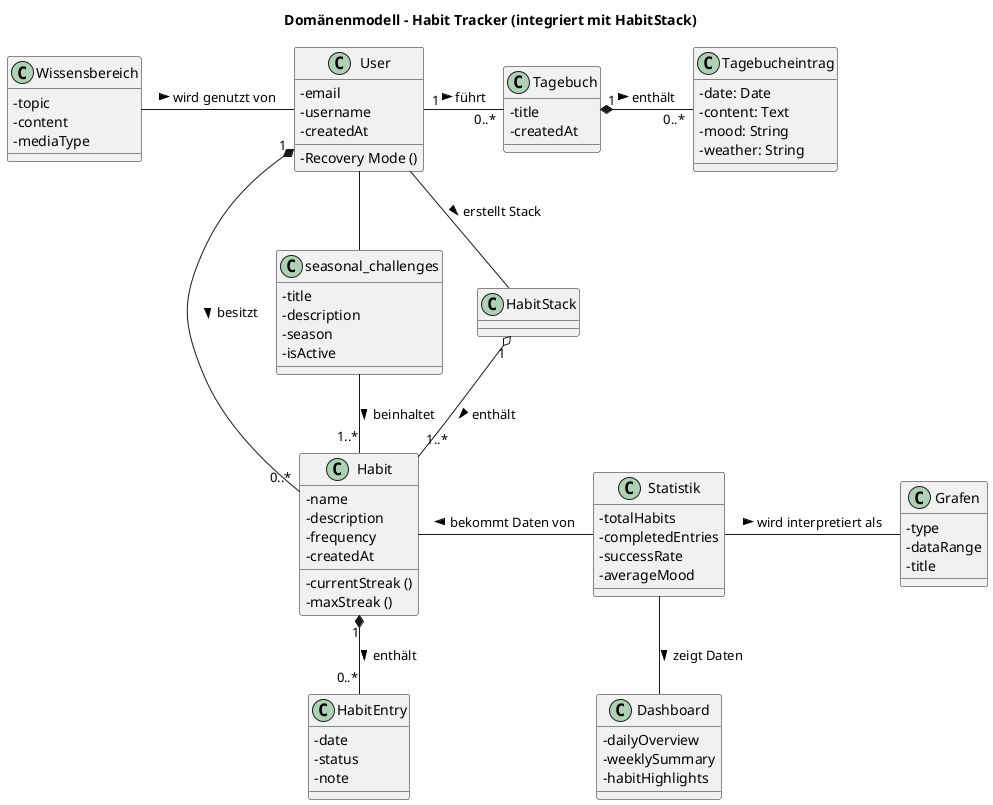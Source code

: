 @startuml
title Domänenmodell – Habit Tracker (integriert mit HabitStack)

skinparam classAttributeIconSize 0

'=======================
' Hauptklassen (Kernmodell)
'=======================

class User {
  - email
  - username
  - createdAt
  - Recovery Mode ()
}

class Habit {
  - name
  - description
  - frequency
  - createdAt
  - currentStreak ()
  - maxStreak ()
}

class HabitEntry {
  - date
  - status
  - note
}
class Tagebucheintrag {
  - date: Date
  - content: Text
  - mood: String
  - weather: String
}

class Tagebuch {
  - title
  - createdAt
}
class seasonal_challenges {
  - title
  - description
  - season
  - isActive
}
class Statistik {
  - totalHabits
  - completedEntries
  - successRate
  - averageMood
}

class Dashboard {
  - dailyOverview
  - weeklySummary
  - habitHighlights
}
class Grafen {
  - type
  - dataRange
  - title
}
class Wissensbereich {
  - topic
  - content
  - mediaType
}
class HabitStack


'=======================
' Beziehungen
'=======================

User "1" *-- "0..*" Habit : besitzt >

Habit "1" *-- "0..*" HabitEntry : enthält >

HabitStack "1" o-- "1..*" Habit : enthält >


User -- HabitStack : erstellt Stack >

User -- seasonal_challenges
seasonal_challenges -- "1..*" Habit : beinhaltet >

Wissensbereich - User : wird genutzt von >

Habit - Statistik : bekommt Daten von <
Statistik -- Dashboard : zeigt Daten >
Statistik - Grafen : wird interpretiert als >

User "1" - "0..*" Tagebuch : führt >

Tagebuch "1" *- "0..*" Tagebucheintrag : enthält >


@enduml
